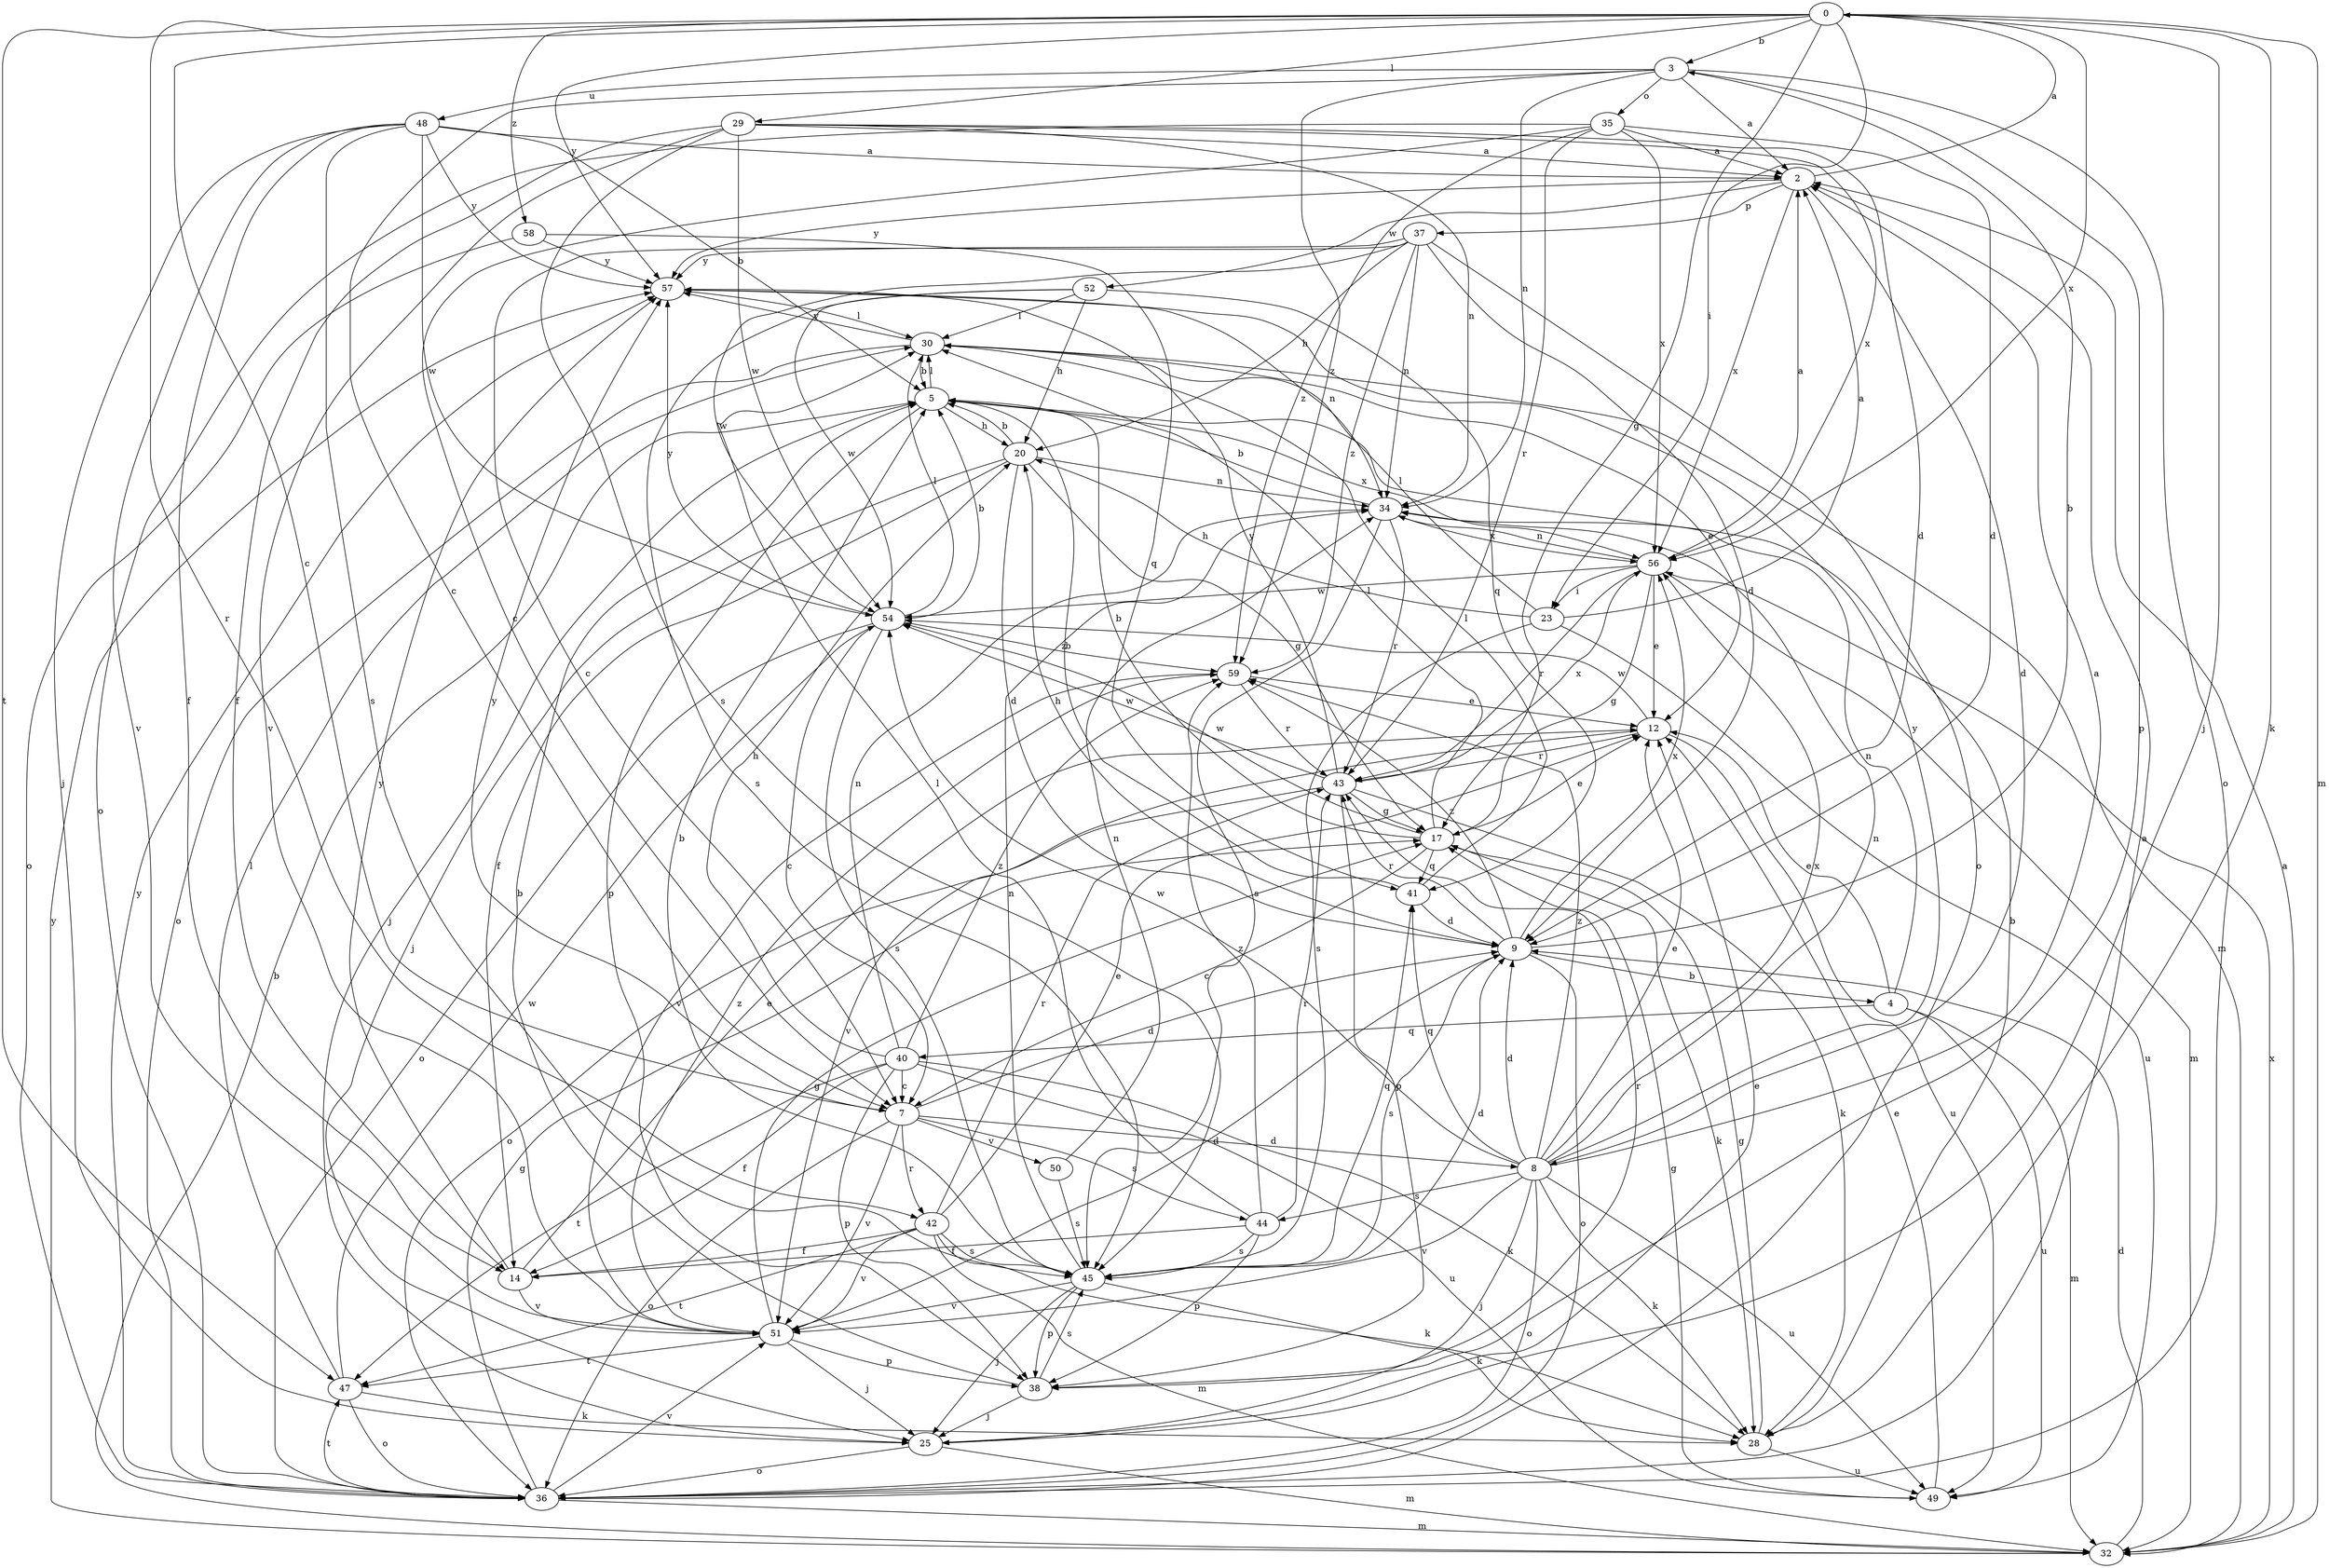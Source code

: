 strict digraph  {
0;
2;
3;
4;
5;
7;
8;
9;
12;
14;
17;
20;
23;
25;
28;
29;
30;
32;
34;
35;
36;
37;
38;
40;
41;
42;
43;
44;
45;
47;
48;
49;
50;
51;
52;
54;
56;
57;
58;
59;
0 -> 3  [label=b];
0 -> 7  [label=c];
0 -> 17  [label=g];
0 -> 23  [label=i];
0 -> 25  [label=j];
0 -> 28  [label=k];
0 -> 29  [label=l];
0 -> 32  [label=m];
0 -> 42  [label=r];
0 -> 47  [label=t];
0 -> 56  [label=x];
0 -> 57  [label=y];
0 -> 58  [label=z];
2 -> 0  [label=a];
2 -> 8  [label=d];
2 -> 37  [label=p];
2 -> 52  [label=w];
2 -> 56  [label=x];
2 -> 57  [label=y];
3 -> 2  [label=a];
3 -> 7  [label=c];
3 -> 34  [label=n];
3 -> 35  [label=o];
3 -> 36  [label=o];
3 -> 38  [label=p];
3 -> 48  [label=u];
3 -> 59  [label=z];
4 -> 12  [label=e];
4 -> 32  [label=m];
4 -> 34  [label=n];
4 -> 40  [label=q];
4 -> 49  [label=u];
5 -> 20  [label=h];
5 -> 25  [label=j];
5 -> 30  [label=l];
5 -> 38  [label=p];
5 -> 56  [label=x];
7 -> 8  [label=d];
7 -> 9  [label=d];
7 -> 36  [label=o];
7 -> 42  [label=r];
7 -> 44  [label=s];
7 -> 50  [label=v];
7 -> 51  [label=v];
7 -> 57  [label=y];
8 -> 2  [label=a];
8 -> 9  [label=d];
8 -> 12  [label=e];
8 -> 25  [label=j];
8 -> 28  [label=k];
8 -> 34  [label=n];
8 -> 36  [label=o];
8 -> 41  [label=q];
8 -> 44  [label=s];
8 -> 49  [label=u];
8 -> 51  [label=v];
8 -> 54  [label=w];
8 -> 56  [label=x];
8 -> 57  [label=y];
8 -> 59  [label=z];
9 -> 3  [label=b];
9 -> 4  [label=b];
9 -> 20  [label=h];
9 -> 36  [label=o];
9 -> 43  [label=r];
9 -> 45  [label=s];
9 -> 56  [label=x];
9 -> 59  [label=z];
12 -> 43  [label=r];
12 -> 49  [label=u];
12 -> 51  [label=v];
12 -> 54  [label=w];
14 -> 12  [label=e];
14 -> 51  [label=v];
14 -> 57  [label=y];
17 -> 5  [label=b];
17 -> 7  [label=c];
17 -> 12  [label=e];
17 -> 28  [label=k];
17 -> 30  [label=l];
17 -> 41  [label=q];
17 -> 54  [label=w];
20 -> 5  [label=b];
20 -> 9  [label=d];
20 -> 14  [label=f];
20 -> 17  [label=g];
20 -> 25  [label=j];
20 -> 34  [label=n];
23 -> 2  [label=a];
23 -> 20  [label=h];
23 -> 30  [label=l];
23 -> 45  [label=s];
23 -> 49  [label=u];
25 -> 12  [label=e];
25 -> 32  [label=m];
25 -> 36  [label=o];
28 -> 5  [label=b];
28 -> 17  [label=g];
28 -> 49  [label=u];
29 -> 2  [label=a];
29 -> 9  [label=d];
29 -> 14  [label=f];
29 -> 34  [label=n];
29 -> 45  [label=s];
29 -> 51  [label=v];
29 -> 54  [label=w];
29 -> 56  [label=x];
30 -> 5  [label=b];
30 -> 12  [label=e];
30 -> 32  [label=m];
30 -> 36  [label=o];
30 -> 57  [label=y];
32 -> 2  [label=a];
32 -> 5  [label=b];
32 -> 9  [label=d];
32 -> 56  [label=x];
32 -> 57  [label=y];
34 -> 5  [label=b];
34 -> 43  [label=r];
34 -> 45  [label=s];
34 -> 56  [label=x];
35 -> 2  [label=a];
35 -> 7  [label=c];
35 -> 9  [label=d];
35 -> 36  [label=o];
35 -> 43  [label=r];
35 -> 56  [label=x];
35 -> 59  [label=z];
36 -> 2  [label=a];
36 -> 17  [label=g];
36 -> 32  [label=m];
36 -> 47  [label=t];
36 -> 51  [label=v];
36 -> 57  [label=y];
37 -> 7  [label=c];
37 -> 9  [label=d];
37 -> 20  [label=h];
37 -> 34  [label=n];
37 -> 36  [label=o];
37 -> 54  [label=w];
37 -> 57  [label=y];
37 -> 59  [label=z];
38 -> 5  [label=b];
38 -> 25  [label=j];
38 -> 43  [label=r];
38 -> 45  [label=s];
40 -> 7  [label=c];
40 -> 14  [label=f];
40 -> 20  [label=h];
40 -> 28  [label=k];
40 -> 34  [label=n];
40 -> 38  [label=p];
40 -> 47  [label=t];
40 -> 49  [label=u];
40 -> 59  [label=z];
41 -> 5  [label=b];
41 -> 9  [label=d];
41 -> 30  [label=l];
42 -> 12  [label=e];
42 -> 14  [label=f];
42 -> 28  [label=k];
42 -> 32  [label=m];
42 -> 43  [label=r];
42 -> 45  [label=s];
42 -> 47  [label=t];
42 -> 51  [label=v];
43 -> 17  [label=g];
43 -> 28  [label=k];
43 -> 36  [label=o];
43 -> 38  [label=p];
43 -> 54  [label=w];
43 -> 56  [label=x];
43 -> 57  [label=y];
44 -> 14  [label=f];
44 -> 30  [label=l];
44 -> 38  [label=p];
44 -> 43  [label=r];
44 -> 45  [label=s];
44 -> 59  [label=z];
45 -> 5  [label=b];
45 -> 9  [label=d];
45 -> 25  [label=j];
45 -> 28  [label=k];
45 -> 34  [label=n];
45 -> 38  [label=p];
45 -> 41  [label=q];
45 -> 51  [label=v];
47 -> 28  [label=k];
47 -> 30  [label=l];
47 -> 36  [label=o];
47 -> 54  [label=w];
48 -> 2  [label=a];
48 -> 5  [label=b];
48 -> 14  [label=f];
48 -> 25  [label=j];
48 -> 45  [label=s];
48 -> 51  [label=v];
48 -> 54  [label=w];
48 -> 57  [label=y];
49 -> 12  [label=e];
49 -> 17  [label=g];
50 -> 34  [label=n];
50 -> 45  [label=s];
51 -> 9  [label=d];
51 -> 17  [label=g];
51 -> 25  [label=j];
51 -> 38  [label=p];
51 -> 47  [label=t];
51 -> 59  [label=z];
52 -> 20  [label=h];
52 -> 30  [label=l];
52 -> 41  [label=q];
52 -> 45  [label=s];
52 -> 54  [label=w];
54 -> 5  [label=b];
54 -> 7  [label=c];
54 -> 30  [label=l];
54 -> 36  [label=o];
54 -> 45  [label=s];
54 -> 57  [label=y];
54 -> 59  [label=z];
56 -> 2  [label=a];
56 -> 12  [label=e];
56 -> 17  [label=g];
56 -> 23  [label=i];
56 -> 32  [label=m];
56 -> 34  [label=n];
56 -> 43  [label=r];
56 -> 54  [label=w];
57 -> 30  [label=l];
57 -> 34  [label=n];
58 -> 36  [label=o];
58 -> 41  [label=q];
58 -> 57  [label=y];
59 -> 12  [label=e];
59 -> 43  [label=r];
59 -> 51  [label=v];
}
